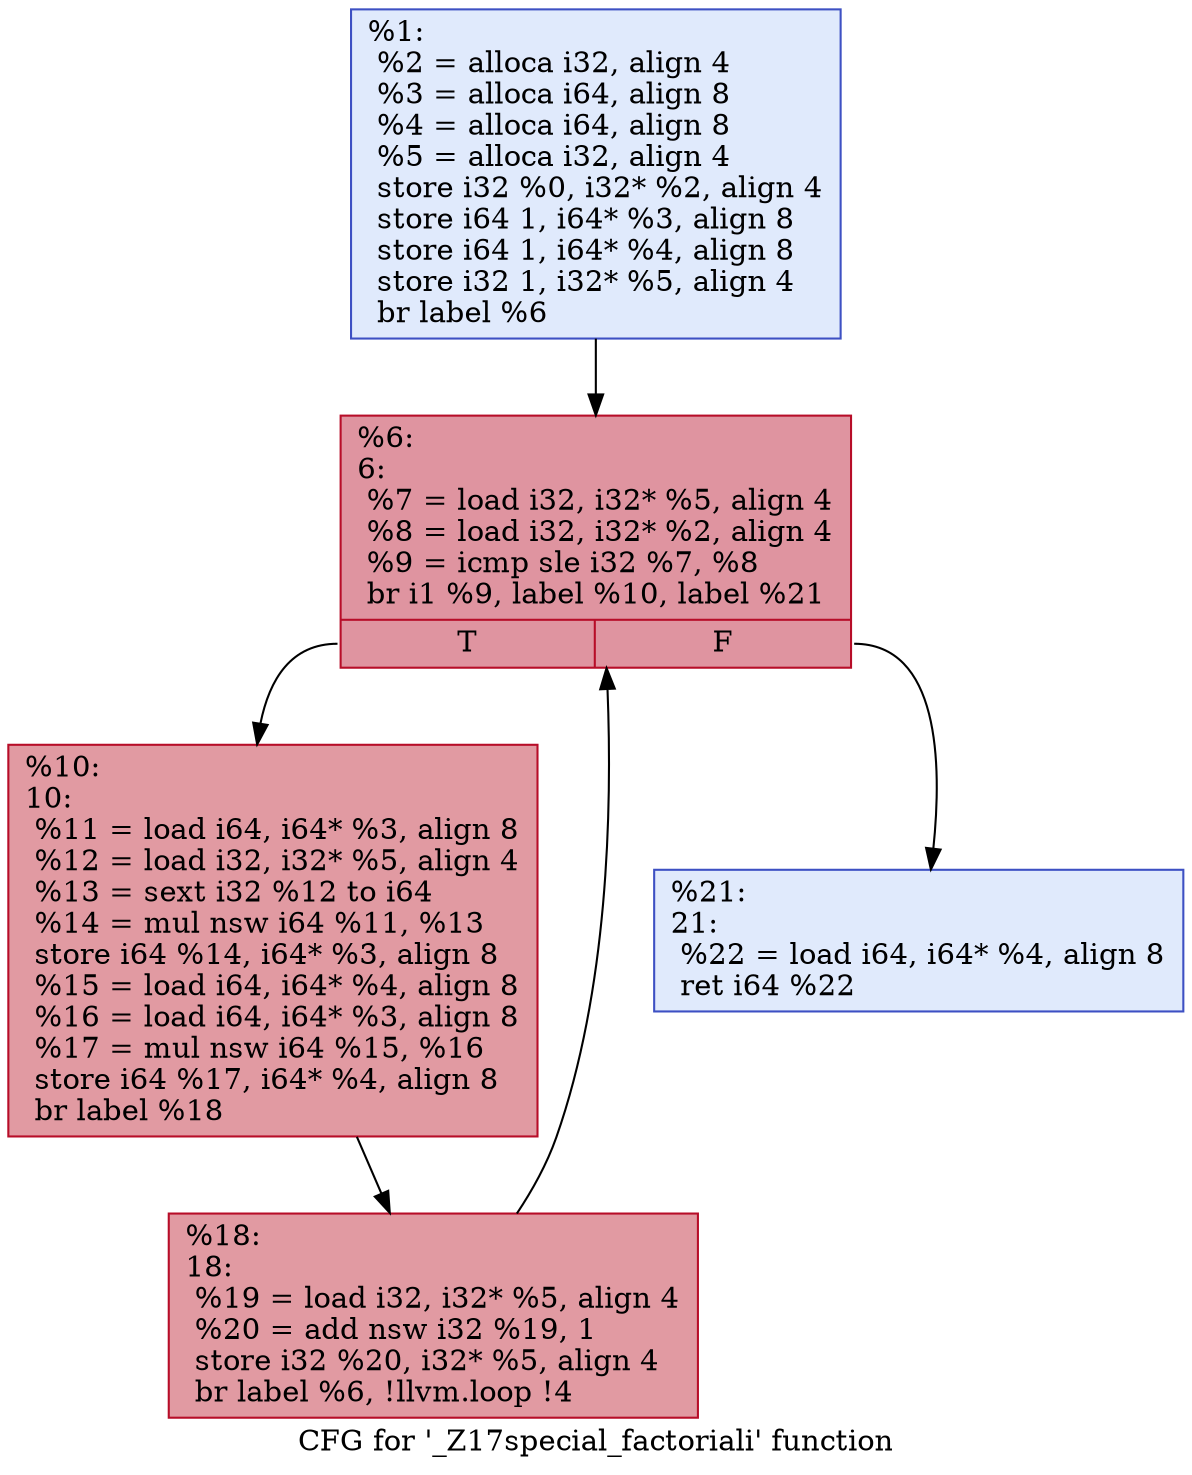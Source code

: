digraph "CFG for '_Z17special_factoriali' function" {
	label="CFG for '_Z17special_factoriali' function";

	Node0x560afc12f5d0 [shape=record,color="#3d50c3ff", style=filled, fillcolor="#b9d0f970",label="{%1:\l  %2 = alloca i32, align 4\l  %3 = alloca i64, align 8\l  %4 = alloca i64, align 8\l  %5 = alloca i32, align 4\l  store i32 %0, i32* %2, align 4\l  store i64 1, i64* %3, align 8\l  store i64 1, i64* %4, align 8\l  store i32 1, i32* %5, align 4\l  br label %6\l}"];
	Node0x560afc12f5d0 -> Node0x560afc1300b0;
	Node0x560afc1300b0 [shape=record,color="#b70d28ff", style=filled, fillcolor="#b70d2870",label="{%6:\l6:                                                \l  %7 = load i32, i32* %5, align 4\l  %8 = load i32, i32* %2, align 4\l  %9 = icmp sle i32 %7, %8\l  br i1 %9, label %10, label %21\l|{<s0>T|<s1>F}}"];
	Node0x560afc1300b0:s0 -> Node0x560afc12fdb0;
	Node0x560afc1300b0:s1 -> Node0x560afc130370;
	Node0x560afc12fdb0 [shape=record,color="#b70d28ff", style=filled, fillcolor="#bb1b2c70",label="{%10:\l10:                                               \l  %11 = load i64, i64* %3, align 8\l  %12 = load i32, i32* %5, align 4\l  %13 = sext i32 %12 to i64\l  %14 = mul nsw i64 %11, %13\l  store i64 %14, i64* %3, align 8\l  %15 = load i64, i64* %4, align 8\l  %16 = load i64, i64* %3, align 8\l  %17 = mul nsw i64 %15, %16\l  store i64 %17, i64* %4, align 8\l  br label %18\l}"];
	Node0x560afc12fdb0 -> Node0x560afc130850;
	Node0x560afc130850 [shape=record,color="#b70d28ff", style=filled, fillcolor="#bb1b2c70",label="{%18:\l18:                                               \l  %19 = load i32, i32* %5, align 4\l  %20 = add nsw i32 %19, 1\l  store i32 %20, i32* %5, align 4\l  br label %6, !llvm.loop !4\l}"];
	Node0x560afc130850 -> Node0x560afc1300b0;
	Node0x560afc130370 [shape=record,color="#3d50c3ff", style=filled, fillcolor="#b9d0f970",label="{%21:\l21:                                               \l  %22 = load i64, i64* %4, align 8\l  ret i64 %22\l}"];
}
